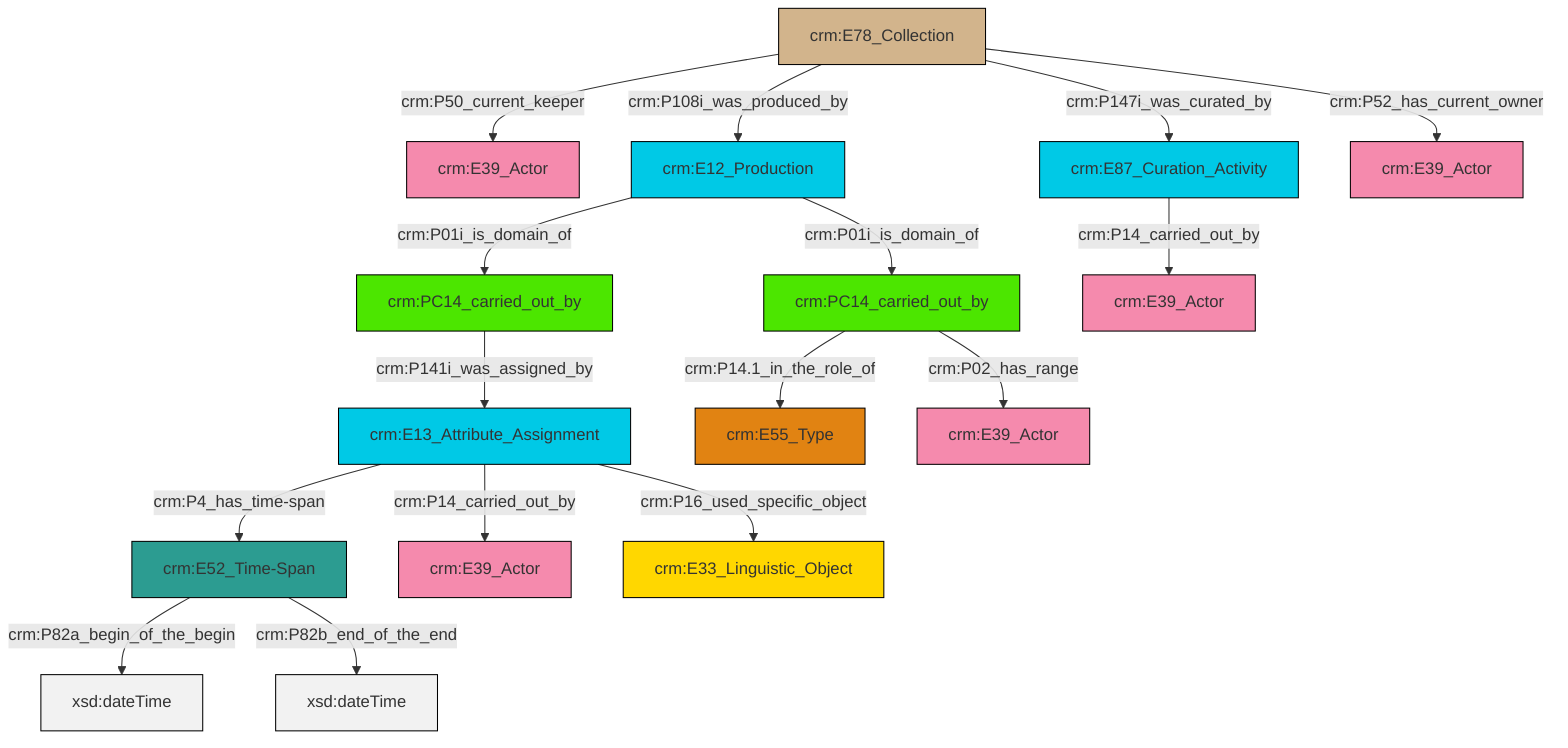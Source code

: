 graph TD
classDef Literal fill:#f2f2f2,stroke:#000000;
classDef CRM_Entity fill:#FFFFFF,stroke:#000000;
classDef Temporal_Entity fill:#00C9E6, stroke:#000000;
classDef Type fill:#E18312, stroke:#000000;
classDef Time-Span fill:#2C9C91, stroke:#000000;
classDef Appellation fill:#FFEB7F, stroke:#000000;
classDef Place fill:#008836, stroke:#000000;
classDef Persistent_Item fill:#B266B2, stroke:#000000;
classDef Conceptual_Object fill:#FFD700, stroke:#000000;
classDef Physical_Thing fill:#D2B48C, stroke:#000000;
classDef Actor fill:#f58aad, stroke:#000000;
classDef PC_Classes fill:#4ce600, stroke:#000000;
classDef Multi fill:#cccccc,stroke:#000000;

6["crm:E13_Attribute_Assignment"]:::Temporal_Entity -->|crm:P4_has_time-span| 0["crm:E52_Time-Span"]:::Time-Span
9["crm:E78_Collection"]:::Physical_Thing -->|crm:P50_current_keeper| 4["crm:E39_Actor"]:::Actor
2["crm:PC14_carried_out_by"]:::PC_Classes -->|crm:P14.1_in_the_role_of| 10["crm:E55_Type"]:::Type
2["crm:PC14_carried_out_by"]:::PC_Classes -->|crm:P02_has_range| 13["crm:E39_Actor"]:::Actor
6["crm:E13_Attribute_Assignment"]:::Temporal_Entity -->|crm:P14_carried_out_by| 11["crm:E39_Actor"]:::Actor
0["crm:E52_Time-Span"]:::Time-Span -->|crm:P82a_begin_of_the_begin| 18[xsd:dateTime]:::Literal
7["crm:E12_Production"]:::Temporal_Entity -->|crm:P01i_is_domain_of| 2["crm:PC14_carried_out_by"]:::PC_Classes
21["crm:E87_Curation_Activity"]:::Temporal_Entity -->|crm:P14_carried_out_by| 19["crm:E39_Actor"]:::Actor
9["crm:E78_Collection"]:::Physical_Thing -->|crm:P52_has_current_owner| 23["crm:E39_Actor"]:::Actor
9["crm:E78_Collection"]:::Physical_Thing -->|crm:P147i_was_curated_by| 21["crm:E87_Curation_Activity"]:::Temporal_Entity
9["crm:E78_Collection"]:::Physical_Thing -->|crm:P108i_was_produced_by| 7["crm:E12_Production"]:::Temporal_Entity
7["crm:E12_Production"]:::Temporal_Entity -->|crm:P01i_is_domain_of| 14["crm:PC14_carried_out_by"]:::PC_Classes
6["crm:E13_Attribute_Assignment"]:::Temporal_Entity -->|crm:P16_used_specific_object| 27["crm:E33_Linguistic_Object"]:::Conceptual_Object
14["crm:PC14_carried_out_by"]:::PC_Classes -->|crm:P141i_was_assigned_by| 6["crm:E13_Attribute_Assignment"]:::Temporal_Entity
0["crm:E52_Time-Span"]:::Time-Span -->|crm:P82b_end_of_the_end| 29[xsd:dateTime]:::Literal
